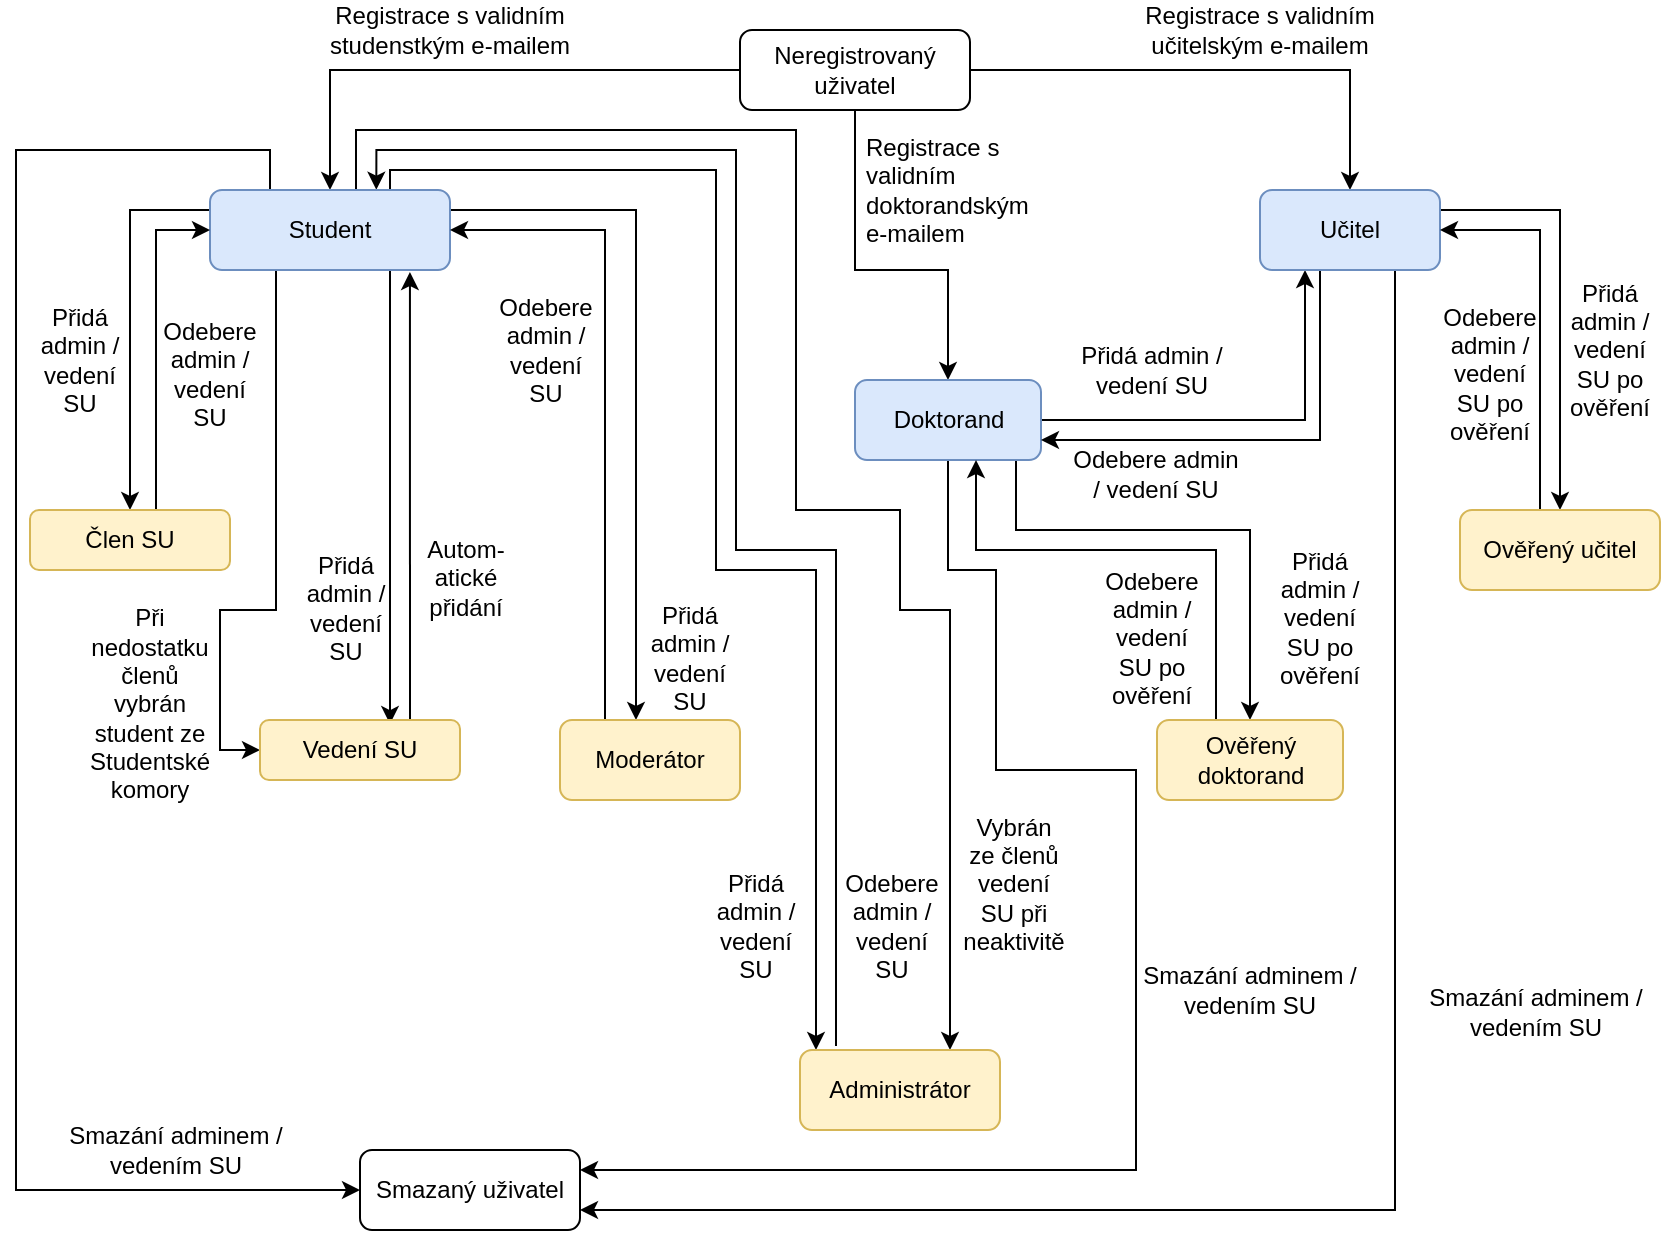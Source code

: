 <mxfile version="14.6.1" type="device"><diagram id="ENBkPykDrjYqExlETp4t" name="Roles Lifecycle"><mxGraphModel dx="1422" dy="702" grid="1" gridSize="10" guides="1" tooltips="1" connect="1" arrows="1" fold="1" page="1" pageScale="1" pageWidth="850" pageHeight="1100" math="0" shadow="0"><root><mxCell id="0"/><mxCell id="1" parent="0"/><mxCell id="HIW1-XLeATYrHLqQLnE8-20" style="edgeStyle=orthogonalEdgeStyle;rounded=0;orthogonalLoop=1;jettySize=auto;html=1;exitX=0;exitY=0.5;exitDx=0;exitDy=0;entryX=0.5;entryY=0;entryDx=0;entryDy=0;" parent="1" source="HIW1-XLeATYrHLqQLnE8-7" target="HIW1-XLeATYrHLqQLnE8-8" edge="1"><mxGeometry relative="1" as="geometry"/></mxCell><mxCell id="HIW1-XLeATYrHLqQLnE8-22" style="edgeStyle=orthogonalEdgeStyle;rounded=0;orthogonalLoop=1;jettySize=auto;html=1;exitX=1;exitY=0.5;exitDx=0;exitDy=0;entryX=0.5;entryY=0;entryDx=0;entryDy=0;" parent="1" source="HIW1-XLeATYrHLqQLnE8-7" target="HIW1-XLeATYrHLqQLnE8-14" edge="1"><mxGeometry relative="1" as="geometry"/></mxCell><mxCell id="HIW1-XLeATYrHLqQLnE8-24" style="edgeStyle=orthogonalEdgeStyle;rounded=0;orthogonalLoop=1;jettySize=auto;html=1;exitX=0.5;exitY=1;exitDx=0;exitDy=0;entryX=0.5;entryY=0;entryDx=0;entryDy=0;" parent="1" source="HIW1-XLeATYrHLqQLnE8-7" target="HIW1-XLeATYrHLqQLnE8-12" edge="1"><mxGeometry relative="1" as="geometry"><Array as="points"><mxPoint x="440" y="160"/><mxPoint x="486" y="160"/></Array></mxGeometry></mxCell><mxCell id="HIW1-XLeATYrHLqQLnE8-7" value="Neregistrovaný uživatel" style="rounded=1;whiteSpace=wrap;html=1;" parent="1" vertex="1"><mxGeometry x="382" y="40" width="115" height="40" as="geometry"/></mxCell><mxCell id="HIW1-XLeATYrHLqQLnE8-38" style="edgeStyle=orthogonalEdgeStyle;rounded=0;orthogonalLoop=1;jettySize=auto;html=1;exitX=0;exitY=0.25;exitDx=0;exitDy=0;entryX=0.5;entryY=0;entryDx=0;entryDy=0;" parent="1" source="HIW1-XLeATYrHLqQLnE8-8" target="HIW1-XLeATYrHLqQLnE8-9" edge="1"><mxGeometry relative="1" as="geometry"><Array as="points"><mxPoint x="77" y="130"/></Array></mxGeometry></mxCell><mxCell id="HIW1-XLeATYrHLqQLnE8-46" style="edgeStyle=orthogonalEdgeStyle;rounded=0;orthogonalLoop=1;jettySize=auto;html=1;exitX=0.75;exitY=1;exitDx=0;exitDy=0;entryX=0.65;entryY=0.067;entryDx=0;entryDy=0;entryPerimeter=0;" parent="1" source="HIW1-XLeATYrHLqQLnE8-8" target="HIW1-XLeATYrHLqQLnE8-10" edge="1"><mxGeometry relative="1" as="geometry"/></mxCell><mxCell id="HIW1-XLeATYrHLqQLnE8-59" style="edgeStyle=orthogonalEdgeStyle;rounded=0;orthogonalLoop=1;jettySize=auto;html=1;exitX=1;exitY=0.5;exitDx=0;exitDy=0;" parent="1" source="HIW1-XLeATYrHLqQLnE8-8" target="HIW1-XLeATYrHLqQLnE8-11" edge="1"><mxGeometry relative="1" as="geometry"><mxPoint x="356" y="468" as="targetPoint"/><Array as="points"><mxPoint x="237" y="130"/><mxPoint x="330" y="130"/></Array></mxGeometry></mxCell><mxCell id="HIW1-XLeATYrHLqQLnE8-63" style="edgeStyle=orthogonalEdgeStyle;rounded=0;orthogonalLoop=1;jettySize=auto;html=1;exitX=0.75;exitY=0;exitDx=0;exitDy=0;" parent="1" source="HIW1-XLeATYrHLqQLnE8-8" edge="1"><mxGeometry relative="1" as="geometry"><Array as="points"><mxPoint x="207" y="110"/><mxPoint x="370" y="110"/><mxPoint x="370" y="310"/><mxPoint x="420" y="310"/><mxPoint x="420" y="550"/></Array><mxPoint x="420" y="550" as="targetPoint"/></mxGeometry></mxCell><mxCell id="HIW1-XLeATYrHLqQLnE8-64" style="edgeStyle=orthogonalEdgeStyle;rounded=0;orthogonalLoop=1;jettySize=auto;html=1;exitX=0.693;exitY=-0.004;exitDx=0;exitDy=0;exitPerimeter=0;endArrow=none;endFill=0;startArrow=classic;startFill=1;" parent="1" source="HIW1-XLeATYrHLqQLnE8-8" edge="1"><mxGeometry relative="1" as="geometry"><Array as="points"><mxPoint x="200" y="100"/><mxPoint x="380" y="100"/><mxPoint x="380" y="300"/><mxPoint x="430" y="300"/><mxPoint x="430" y="548"/></Array><mxPoint x="430" y="548" as="targetPoint"/></mxGeometry></mxCell><mxCell id="a_ImVYcb4Zl9uXv-XC0P-25" style="edgeStyle=orthogonalEdgeStyle;rounded=0;orthogonalLoop=1;jettySize=auto;html=1;exitX=0.5;exitY=1;exitDx=0;exitDy=0;entryX=0;entryY=0.5;entryDx=0;entryDy=0;" parent="1" source="HIW1-XLeATYrHLqQLnE8-8" target="HIW1-XLeATYrHLqQLnE8-10" edge="1"><mxGeometry relative="1" as="geometry"><Array as="points"><mxPoint x="150" y="160"/><mxPoint x="150" y="330"/><mxPoint x="122" y="330"/><mxPoint x="122" y="400"/></Array></mxGeometry></mxCell><mxCell id="a_ImVYcb4Zl9uXv-XC0P-31" style="edgeStyle=orthogonalEdgeStyle;rounded=0;orthogonalLoop=1;jettySize=auto;html=1;exitX=0.75;exitY=0;exitDx=0;exitDy=0;entryX=0.75;entryY=0;entryDx=0;entryDy=0;" parent="1" source="HIW1-XLeATYrHLqQLnE8-8" target="HIW1-XLeATYrHLqQLnE8-16" edge="1"><mxGeometry relative="1" as="geometry"><Array as="points"><mxPoint x="190" y="120"/><mxPoint x="190" y="90"/><mxPoint x="410" y="90"/><mxPoint x="410" y="280"/><mxPoint x="462" y="280"/><mxPoint x="462" y="330"/><mxPoint x="487" y="330"/></Array></mxGeometry></mxCell><mxCell id="iFpnkEZWffMMbPmDe5Rt-3" style="edgeStyle=orthogonalEdgeStyle;rounded=0;orthogonalLoop=1;jettySize=auto;html=1;exitX=0.25;exitY=0;exitDx=0;exitDy=0;entryX=0;entryY=0.5;entryDx=0;entryDy=0;" edge="1" parent="1" source="HIW1-XLeATYrHLqQLnE8-8" target="HIW1-XLeATYrHLqQLnE8-13"><mxGeometry relative="1" as="geometry"><Array as="points"><mxPoint x="147" y="100"/><mxPoint x="20" y="100"/><mxPoint x="20" y="620"/></Array></mxGeometry></mxCell><mxCell id="HIW1-XLeATYrHLqQLnE8-8" value="Student" style="rounded=1;whiteSpace=wrap;html=1;fillColor=#dae8fc;strokeColor=#6c8ebf;" parent="1" vertex="1"><mxGeometry x="117" y="120" width="120" height="40" as="geometry"/></mxCell><mxCell id="HIW1-XLeATYrHLqQLnE8-40" style="edgeStyle=orthogonalEdgeStyle;rounded=0;orthogonalLoop=1;jettySize=auto;html=1;exitX=0.5;exitY=0;exitDx=0;exitDy=0;entryX=0;entryY=0.5;entryDx=0;entryDy=0;" parent="1" source="HIW1-XLeATYrHLqQLnE8-9" target="HIW1-XLeATYrHLqQLnE8-8" edge="1"><mxGeometry relative="1" as="geometry"><Array as="points"><mxPoint x="90" y="280"/><mxPoint x="90" y="140"/></Array></mxGeometry></mxCell><mxCell id="HIW1-XLeATYrHLqQLnE8-9" value="Člen SU" style="rounded=1;whiteSpace=wrap;html=1;fillColor=#fff2cc;strokeColor=#d6b656;" parent="1" vertex="1"><mxGeometry x="27" y="280" width="100" height="30" as="geometry"/></mxCell><mxCell id="HIW1-XLeATYrHLqQLnE8-45" style="edgeStyle=orthogonalEdgeStyle;rounded=0;orthogonalLoop=1;jettySize=auto;html=1;exitX=0.75;exitY=0;exitDx=0;exitDy=0;entryX=0.833;entryY=1.025;entryDx=0;entryDy=0;entryPerimeter=0;" parent="1" source="HIW1-XLeATYrHLqQLnE8-10" target="HIW1-XLeATYrHLqQLnE8-8" edge="1"><mxGeometry relative="1" as="geometry"/></mxCell><mxCell id="HIW1-XLeATYrHLqQLnE8-10" value="Vedení SU" style="rounded=1;whiteSpace=wrap;html=1;fillColor=#fff2cc;strokeColor=#d6b656;" parent="1" vertex="1"><mxGeometry x="142" y="385" width="100" height="30" as="geometry"/></mxCell><mxCell id="HIW1-XLeATYrHLqQLnE8-60" style="edgeStyle=orthogonalEdgeStyle;rounded=0;orthogonalLoop=1;jettySize=auto;html=1;exitX=0.25;exitY=0;exitDx=0;exitDy=0;entryX=1;entryY=0.5;entryDx=0;entryDy=0;" parent="1" source="HIW1-XLeATYrHLqQLnE8-11" target="HIW1-XLeATYrHLqQLnE8-8" edge="1"><mxGeometry relative="1" as="geometry"><Array as="points"><mxPoint x="315" y="140"/></Array></mxGeometry></mxCell><mxCell id="HIW1-XLeATYrHLqQLnE8-11" value="Moderátor" style="rounded=1;whiteSpace=wrap;html=1;fillColor=#fff2cc;strokeColor=#d6b656;" parent="1" vertex="1"><mxGeometry x="292" y="385" width="90" height="40" as="geometry"/></mxCell><mxCell id="HIW1-XLeATYrHLqQLnE8-30" style="edgeStyle=orthogonalEdgeStyle;rounded=0;orthogonalLoop=1;jettySize=auto;html=1;entryX=0.25;entryY=1;entryDx=0;entryDy=0;" parent="1" source="HIW1-XLeATYrHLqQLnE8-12" target="HIW1-XLeATYrHLqQLnE8-14" edge="1"><mxGeometry relative="1" as="geometry"/></mxCell><mxCell id="a_ImVYcb4Zl9uXv-XC0P-15" style="edgeStyle=orthogonalEdgeStyle;rounded=0;orthogonalLoop=1;jettySize=auto;html=1;exitX=0.5;exitY=1;exitDx=0;exitDy=0;" parent="1" source="HIW1-XLeATYrHLqQLnE8-12" target="a_ImVYcb4Zl9uXv-XC0P-14" edge="1"><mxGeometry relative="1" as="geometry"><Array as="points"><mxPoint x="520" y="255"/><mxPoint x="520" y="290"/><mxPoint x="637" y="290"/></Array></mxGeometry></mxCell><mxCell id="iFpnkEZWffMMbPmDe5Rt-4" style="edgeStyle=orthogonalEdgeStyle;rounded=0;orthogonalLoop=1;jettySize=auto;html=1;exitX=0.5;exitY=1;exitDx=0;exitDy=0;" edge="1" parent="1" source="HIW1-XLeATYrHLqQLnE8-12" target="HIW1-XLeATYrHLqQLnE8-13"><mxGeometry relative="1" as="geometry"><Array as="points"><mxPoint x="486" y="310"/><mxPoint x="510" y="310"/><mxPoint x="510" y="410"/><mxPoint x="580" y="410"/><mxPoint x="580" y="610"/></Array></mxGeometry></mxCell><mxCell id="HIW1-XLeATYrHLqQLnE8-12" value="Doktorand" style="rounded=1;whiteSpace=wrap;html=1;fillColor=#dae8fc;strokeColor=#6c8ebf;" parent="1" vertex="1"><mxGeometry x="439.5" y="215" width="93" height="40" as="geometry"/></mxCell><mxCell id="HIW1-XLeATYrHLqQLnE8-13" value="Smazaný uživatel" style="rounded=1;whiteSpace=wrap;html=1;" parent="1" vertex="1"><mxGeometry x="192" y="600" width="110" height="40" as="geometry"/></mxCell><mxCell id="HIW1-XLeATYrHLqQLnE8-27" style="edgeStyle=orthogonalEdgeStyle;rounded=0;orthogonalLoop=1;jettySize=auto;html=1;entryX=0.5;entryY=0;entryDx=0;entryDy=0;" parent="1" source="HIW1-XLeATYrHLqQLnE8-14" target="HIW1-XLeATYrHLqQLnE8-15" edge="1"><mxGeometry relative="1" as="geometry"><Array as="points"><mxPoint x="792" y="130"/></Array></mxGeometry></mxCell><mxCell id="HIW1-XLeATYrHLqQLnE8-33" style="edgeStyle=orthogonalEdgeStyle;rounded=0;orthogonalLoop=1;jettySize=auto;html=1;exitX=0.5;exitY=1;exitDx=0;exitDy=0;entryX=1;entryY=0.75;entryDx=0;entryDy=0;" parent="1" source="HIW1-XLeATYrHLqQLnE8-14" target="HIW1-XLeATYrHLqQLnE8-12" edge="1"><mxGeometry relative="1" as="geometry"><Array as="points"><mxPoint x="672" y="160"/><mxPoint x="672" y="245"/></Array></mxGeometry></mxCell><mxCell id="iFpnkEZWffMMbPmDe5Rt-2" style="edgeStyle=orthogonalEdgeStyle;rounded=0;orthogonalLoop=1;jettySize=auto;html=1;exitX=0.75;exitY=1;exitDx=0;exitDy=0;entryX=1;entryY=0.75;entryDx=0;entryDy=0;" edge="1" parent="1" source="HIW1-XLeATYrHLqQLnE8-14" target="HIW1-XLeATYrHLqQLnE8-13"><mxGeometry relative="1" as="geometry"/></mxCell><mxCell id="HIW1-XLeATYrHLqQLnE8-14" value="Učitel" style="rounded=1;whiteSpace=wrap;html=1;fillColor=#dae8fc;strokeColor=#6c8ebf;" parent="1" vertex="1"><mxGeometry x="642" y="120" width="90" height="40" as="geometry"/></mxCell><mxCell id="HIW1-XLeATYrHLqQLnE8-36" style="edgeStyle=orthogonalEdgeStyle;rounded=0;orthogonalLoop=1;jettySize=auto;html=1;exitX=0.25;exitY=0;exitDx=0;exitDy=0;entryX=1;entryY=0.5;entryDx=0;entryDy=0;" parent="1" source="HIW1-XLeATYrHLqQLnE8-15" target="HIW1-XLeATYrHLqQLnE8-14" edge="1"><mxGeometry relative="1" as="geometry"><Array as="points"><mxPoint x="782" y="280"/><mxPoint x="782" y="140"/></Array></mxGeometry></mxCell><mxCell id="HIW1-XLeATYrHLqQLnE8-15" value="Ověřený učitel" style="rounded=1;whiteSpace=wrap;html=1;fillColor=#fff2cc;strokeColor=#d6b656;" parent="1" vertex="1"><mxGeometry x="742" y="280" width="100" height="40" as="geometry"/></mxCell><mxCell id="HIW1-XLeATYrHLqQLnE8-16" value="Administrátor" style="rounded=1;whiteSpace=wrap;html=1;fillColor=#fff2cc;strokeColor=#d6b656;" parent="1" vertex="1"><mxGeometry x="412" y="550" width="100" height="40" as="geometry"/></mxCell><mxCell id="HIW1-XLeATYrHLqQLnE8-21" value="Registrace s validním studenstkým e-mailem" style="text;html=1;strokeColor=none;fillColor=none;align=center;verticalAlign=middle;whiteSpace=wrap;rounded=0;" parent="1" vertex="1"><mxGeometry x="172" y="30" width="130" height="20" as="geometry"/></mxCell><mxCell id="HIW1-XLeATYrHLqQLnE8-23" value="Registrace s validním učitelským e-mailem" style="text;html=1;strokeColor=none;fillColor=none;align=center;verticalAlign=middle;whiteSpace=wrap;rounded=0;" parent="1" vertex="1"><mxGeometry x="577" y="30" width="130" height="20" as="geometry"/></mxCell><mxCell id="HIW1-XLeATYrHLqQLnE8-25" value="Registrace s validním doktorandským e-mailem" style="text;html=1;strokeColor=none;fillColor=none;align=left;verticalAlign=middle;whiteSpace=wrap;rounded=0;" parent="1" vertex="1"><mxGeometry x="443" y="110" width="93" height="20" as="geometry"/></mxCell><mxCell id="HIW1-XLeATYrHLqQLnE8-28" value="Přidá admin / vedení SU po ověření" style="text;html=1;strokeColor=none;fillColor=none;align=center;verticalAlign=middle;whiteSpace=wrap;rounded=0;" parent="1" vertex="1"><mxGeometry x="792" y="166.5" width="50" height="67" as="geometry"/></mxCell><mxCell id="HIW1-XLeATYrHLqQLnE8-31" value="Přidá admin / vedení SU" style="text;html=1;strokeColor=none;fillColor=none;align=center;verticalAlign=middle;whiteSpace=wrap;rounded=0;" parent="1" vertex="1"><mxGeometry x="543.5" y="200" width="88" height="20" as="geometry"/></mxCell><mxCell id="HIW1-XLeATYrHLqQLnE8-34" value="Odebere admin / vedení SU" style="text;html=1;strokeColor=none;fillColor=none;align=center;verticalAlign=middle;whiteSpace=wrap;rounded=0;" parent="1" vertex="1"><mxGeometry x="546" y="252" width="88" height="20" as="geometry"/></mxCell><mxCell id="HIW1-XLeATYrHLqQLnE8-37" value="Odebere admin / vedení SU po ověření" style="text;html=1;strokeColor=none;fillColor=none;align=center;verticalAlign=middle;whiteSpace=wrap;rounded=0;" parent="1" vertex="1"><mxGeometry x="732" y="178" width="50" height="67" as="geometry"/></mxCell><mxCell id="HIW1-XLeATYrHLqQLnE8-39" value="Přidá admin / vedení SU" style="text;html=1;strokeColor=none;fillColor=none;align=center;verticalAlign=middle;whiteSpace=wrap;rounded=0;" parent="1" vertex="1"><mxGeometry x="27" y="171.5" width="50" height="67" as="geometry"/></mxCell><mxCell id="HIW1-XLeATYrHLqQLnE8-41" value="Odebere admin / vedení SU" style="text;html=1;strokeColor=none;fillColor=none;align=center;verticalAlign=middle;whiteSpace=wrap;rounded=0;" parent="1" vertex="1"><mxGeometry x="92" y="178" width="50" height="67" as="geometry"/></mxCell><mxCell id="HIW1-XLeATYrHLqQLnE8-48" value="Přidá admin / vedení SU" style="text;html=1;strokeColor=none;fillColor=none;align=center;verticalAlign=middle;whiteSpace=wrap;rounded=0;" parent="1" vertex="1"><mxGeometry x="160" y="295" width="50" height="67" as="geometry"/></mxCell><mxCell id="HIW1-XLeATYrHLqQLnE8-49" value="Autom-atické&lt;br&gt;přidání" style="text;html=1;strokeColor=none;fillColor=none;align=center;verticalAlign=middle;whiteSpace=wrap;rounded=0;" parent="1" vertex="1"><mxGeometry x="220" y="280" width="50" height="67" as="geometry"/></mxCell><mxCell id="HIW1-XLeATYrHLqQLnE8-57" value="Smazání adminem / vedením SU" style="text;html=1;strokeColor=none;fillColor=none;align=center;verticalAlign=middle;whiteSpace=wrap;rounded=0;" parent="1" vertex="1"><mxGeometry x="720" y="521" width="120" height="20" as="geometry"/></mxCell><mxCell id="HIW1-XLeATYrHLqQLnE8-58" value="Smazání adminem / vedením SU" style="text;html=1;strokeColor=none;fillColor=none;align=center;verticalAlign=middle;whiteSpace=wrap;rounded=0;" parent="1" vertex="1"><mxGeometry x="40" y="590" width="120" height="20" as="geometry"/></mxCell><mxCell id="HIW1-XLeATYrHLqQLnE8-61" value="Přidá admin / vedení SU" style="text;html=1;strokeColor=none;fillColor=none;align=center;verticalAlign=middle;whiteSpace=wrap;rounded=0;" parent="1" vertex="1"><mxGeometry x="332" y="320" width="50" height="67" as="geometry"/></mxCell><mxCell id="HIW1-XLeATYrHLqQLnE8-62" value="Odebere admin / vedení SU" style="text;html=1;strokeColor=none;fillColor=none;align=center;verticalAlign=middle;whiteSpace=wrap;rounded=0;" parent="1" vertex="1"><mxGeometry x="260" y="166.5" width="50" height="67" as="geometry"/></mxCell><mxCell id="HIW1-XLeATYrHLqQLnE8-65" value="Přidá admin / vedení SU" style="text;html=1;strokeColor=none;fillColor=none;align=center;verticalAlign=middle;whiteSpace=wrap;rounded=0;" parent="1" vertex="1"><mxGeometry x="365" y="454" width="50" height="67" as="geometry"/></mxCell><mxCell id="HIW1-XLeATYrHLqQLnE8-66" value="Odebere admin / vedení SU" style="text;html=1;strokeColor=none;fillColor=none;align=center;verticalAlign=middle;whiteSpace=wrap;rounded=0;" parent="1" vertex="1"><mxGeometry x="433" y="454" width="50" height="67" as="geometry"/></mxCell><mxCell id="a_ImVYcb4Zl9uXv-XC0P-16" style="edgeStyle=orthogonalEdgeStyle;rounded=0;orthogonalLoop=1;jettySize=auto;html=1;exitX=0.25;exitY=0;exitDx=0;exitDy=0;" parent="1" source="a_ImVYcb4Zl9uXv-XC0P-14" edge="1"><mxGeometry relative="1" as="geometry"><mxPoint x="500" y="255" as="targetPoint"/><Array as="points"><mxPoint x="620" y="385"/><mxPoint x="620" y="300"/><mxPoint x="500" y="300"/></Array></mxGeometry></mxCell><mxCell id="a_ImVYcb4Zl9uXv-XC0P-14" value="Ověřený doktorand" style="rounded=1;whiteSpace=wrap;html=1;fillColor=#fff2cc;strokeColor=#d6b656;" parent="1" vertex="1"><mxGeometry x="590.5" y="385" width="93" height="40" as="geometry"/></mxCell><mxCell id="a_ImVYcb4Zl9uXv-XC0P-17" value="Odebere admin / vedení SU po ověření" style="text;html=1;strokeColor=none;fillColor=none;align=center;verticalAlign=middle;whiteSpace=wrap;rounded=0;" parent="1" vertex="1"><mxGeometry x="562.5" y="310" width="50" height="67" as="geometry"/></mxCell><mxCell id="a_ImVYcb4Zl9uXv-XC0P-18" value="Přidá admin / vedení SU po ověření" style="text;html=1;strokeColor=none;fillColor=none;align=center;verticalAlign=middle;whiteSpace=wrap;rounded=0;" parent="1" vertex="1"><mxGeometry x="647" y="300" width="50" height="67" as="geometry"/></mxCell><mxCell id="a_ImVYcb4Zl9uXv-XC0P-26" value="Při nedostatku členů vybrán student ze Studentské komory" style="text;html=1;strokeColor=none;fillColor=none;align=center;verticalAlign=middle;whiteSpace=wrap;rounded=0;" parent="1" vertex="1"><mxGeometry x="62" y="343.5" width="50" height="67" as="geometry"/></mxCell><mxCell id="a_ImVYcb4Zl9uXv-XC0P-32" value="Vybrán ze členů vedení SU při neaktivitě" style="text;html=1;strokeColor=none;fillColor=none;align=center;verticalAlign=middle;whiteSpace=wrap;rounded=0;" parent="1" vertex="1"><mxGeometry x="493.5" y="433" width="50" height="67" as="geometry"/></mxCell><mxCell id="iFpnkEZWffMMbPmDe5Rt-5" value="Smazání adminem / vedením SU" style="text;html=1;strokeColor=none;fillColor=none;align=center;verticalAlign=middle;whiteSpace=wrap;rounded=0;" vertex="1" parent="1"><mxGeometry x="577" y="510" width="120" height="20" as="geometry"/></mxCell></root></mxGraphModel></diagram></mxfile>